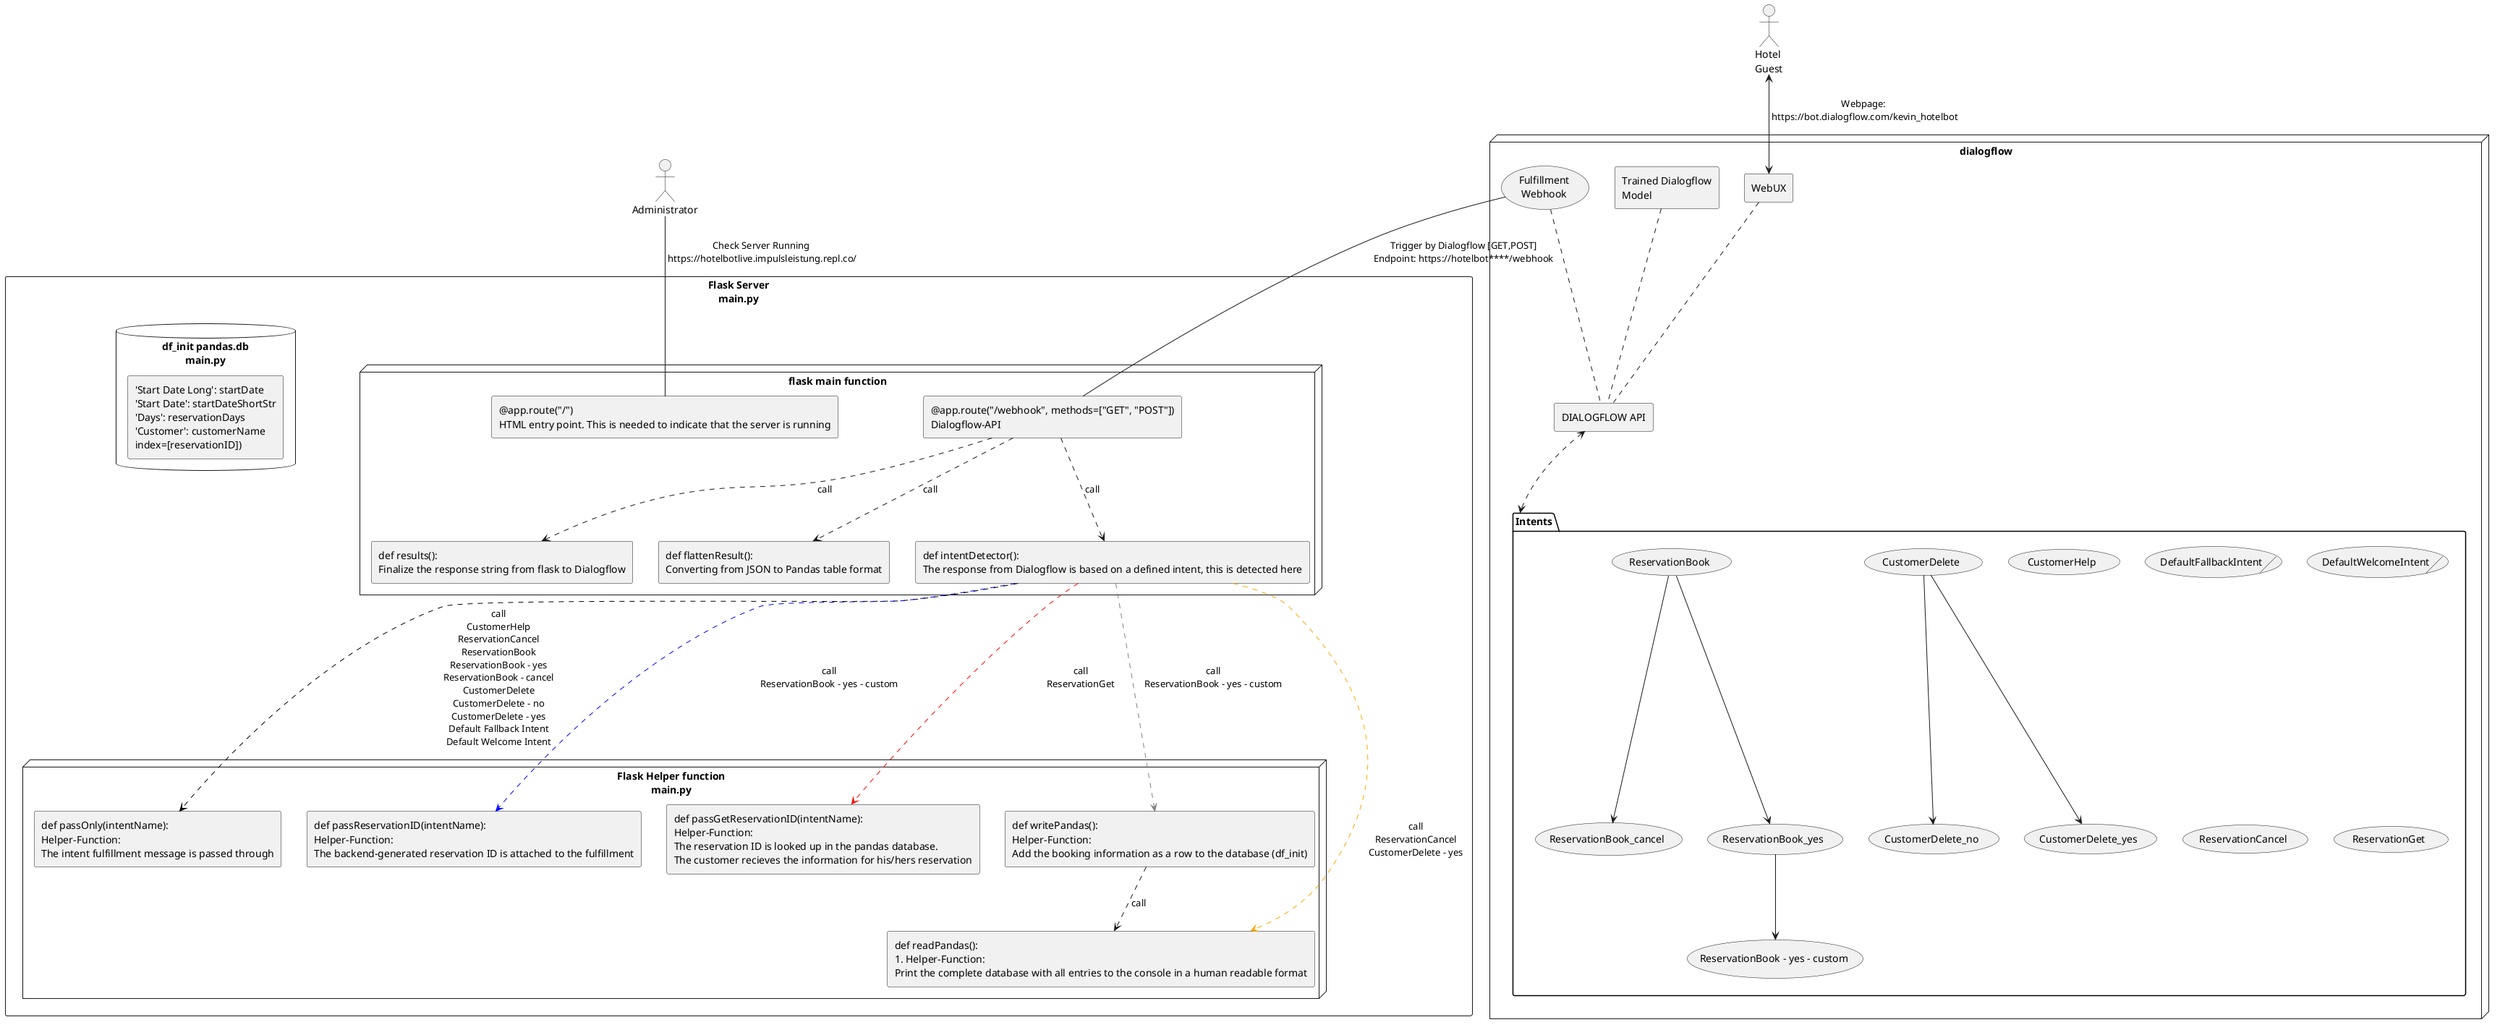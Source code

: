 @startuml
skinparam Shadowing false

actor "Administrator" as Admin
actor "Hotel\nGuest" as HGuest
rectangle "Flask Server\nmain.py" as backend {
    node "flask main function" as flask_main {
        rectangle "@app.route("/webhook", methods=["GET", "POST"])\nDialogflow-API" as webhook
        rectangle "@app.route("/")\nHTML entry point. This is needed to indicate that the server is running" as indexFile
        rectangle "def results():\nFinalize the response string from flask to Dialogflow" as defResults
        rectangle "def flattenResult():\nConverting from JSON to Pandas table format" as defFlattenResult
        rectangle "def intentDetector():\nThe response from Dialogflow is based on a defined intent, this is detected here" as defIntentDetector

    }

    node "Flask Helper function\nmain.py" as flask_helper {
        rectangle "def passOnly(intentName):\nHelper-Function:\nThe intent fulfillment message is passed through" as defPassOnly
        rectangle "def passReservationID(intentName):\nHelper-Function:\nThe backend-generated reservation ID is attached to the fulfillment" as defPassReservationID
        rectangle "def passGetReservationID(intentName):\nHelper-Function:\nThe reservation ID is looked up in the pandas database.\nThe customer recieves the information for his/hers reservation" as defGetPassReservationID
        rectangle "def writePandas():\nHelper-Function:\nAdd the booking information as a row to the database (df_init)" as defWritePandas
        rectangle "def readPandas():\n# Helper-Function:\nPrint the complete database with all entries to the console in a human readable format" as defReadPandas

    }

    database "df_init pandas.db\nmain.py" as df_init {
        rectangle "'Start Date Long': startDate\n'Start Date': startDateShortStr\n'Days': reservationDays\n'Customer': customerName\nindex=[reservationID])"

    }
    webhook ..> defResults : call
    webhook ..> defFlattenResult : call
    webhook ..> defIntentDetector : call
    defIntentDetector ..> defPassOnly #Black : "call\nCustomerHelp\nReservationCancel\nReservationBook\nReservationBook - yes\nReservationBook - cancel\nCustomerDelete\nCustomerDelete - no\nCustomerDelete - yes\nDefault Fallback Intent\nDefault Welcome Intent"
    defIntentDetector ..> defPassReservationID #Blue : "call\nReservationBook - yes - custom"
    defIntentDetector ..> defGetPassReservationID #Red : "call\nReservationGet"
    defIntentDetector ..> defWritePandas #Gray : "call\nReservationBook - yes - custom"
    defIntentDetector ..> defReadPandas #Orange : "call\nReservationCancel\nCustomerDelete - yes"
    defWritePandas ..> defReadPandas : call

}


node dialogflow {
        rectangle WebUX
        rectangle "DIALOGFLOW API" as dialog_api
        rectangle "Trained Dialogflow\nModel" as dialog_model
        WebUX .. dialog_api
        dialog_model .. dialog_api
        usecase "Fulfillment\nWebhook" as fulfillment
        
        
        fulfillment .. dialog_api
        dialog_api <.down.> Intents

        package Intents {
            usecase CustomerDelete
            usecase CustomerDelete_no
            usecase CustomerDelete_yes
            CustomerDelete --> CustomerDelete_yes
            CustomerDelete --> CustomerDelete_no

            usecase CustomerHelp
            usecase (DefaultFallbackIntent)/
            usecase (DefaultWelcomeIntent)/
            usecase ReservationBook 
            usecase ReservationBook_cancel
            usecase "ReservationBook - yes - custom" as resCustom
            usecase ReservationBook_yes
            ReservationBook --> ReservationBook_yes
            ReservationBook_yes --> resCustom
            ReservationBook --> ReservationBook_cancel
            
            usecase ReservationCancel
            usecase ReservationGet


}

Admin -- indexFile : Check Server Running\n https://hotelbotlive.impulsleistung.repl.co/
HGuest <-down-> WebUX : Webpage:\n https://bot.dialogflow.com/kevin_hotelbot
fulfillment -- webhook : Trigger by Dialogflow [GET,POST]\nEndpoint: https://hotelbot****/webhook


@enduml